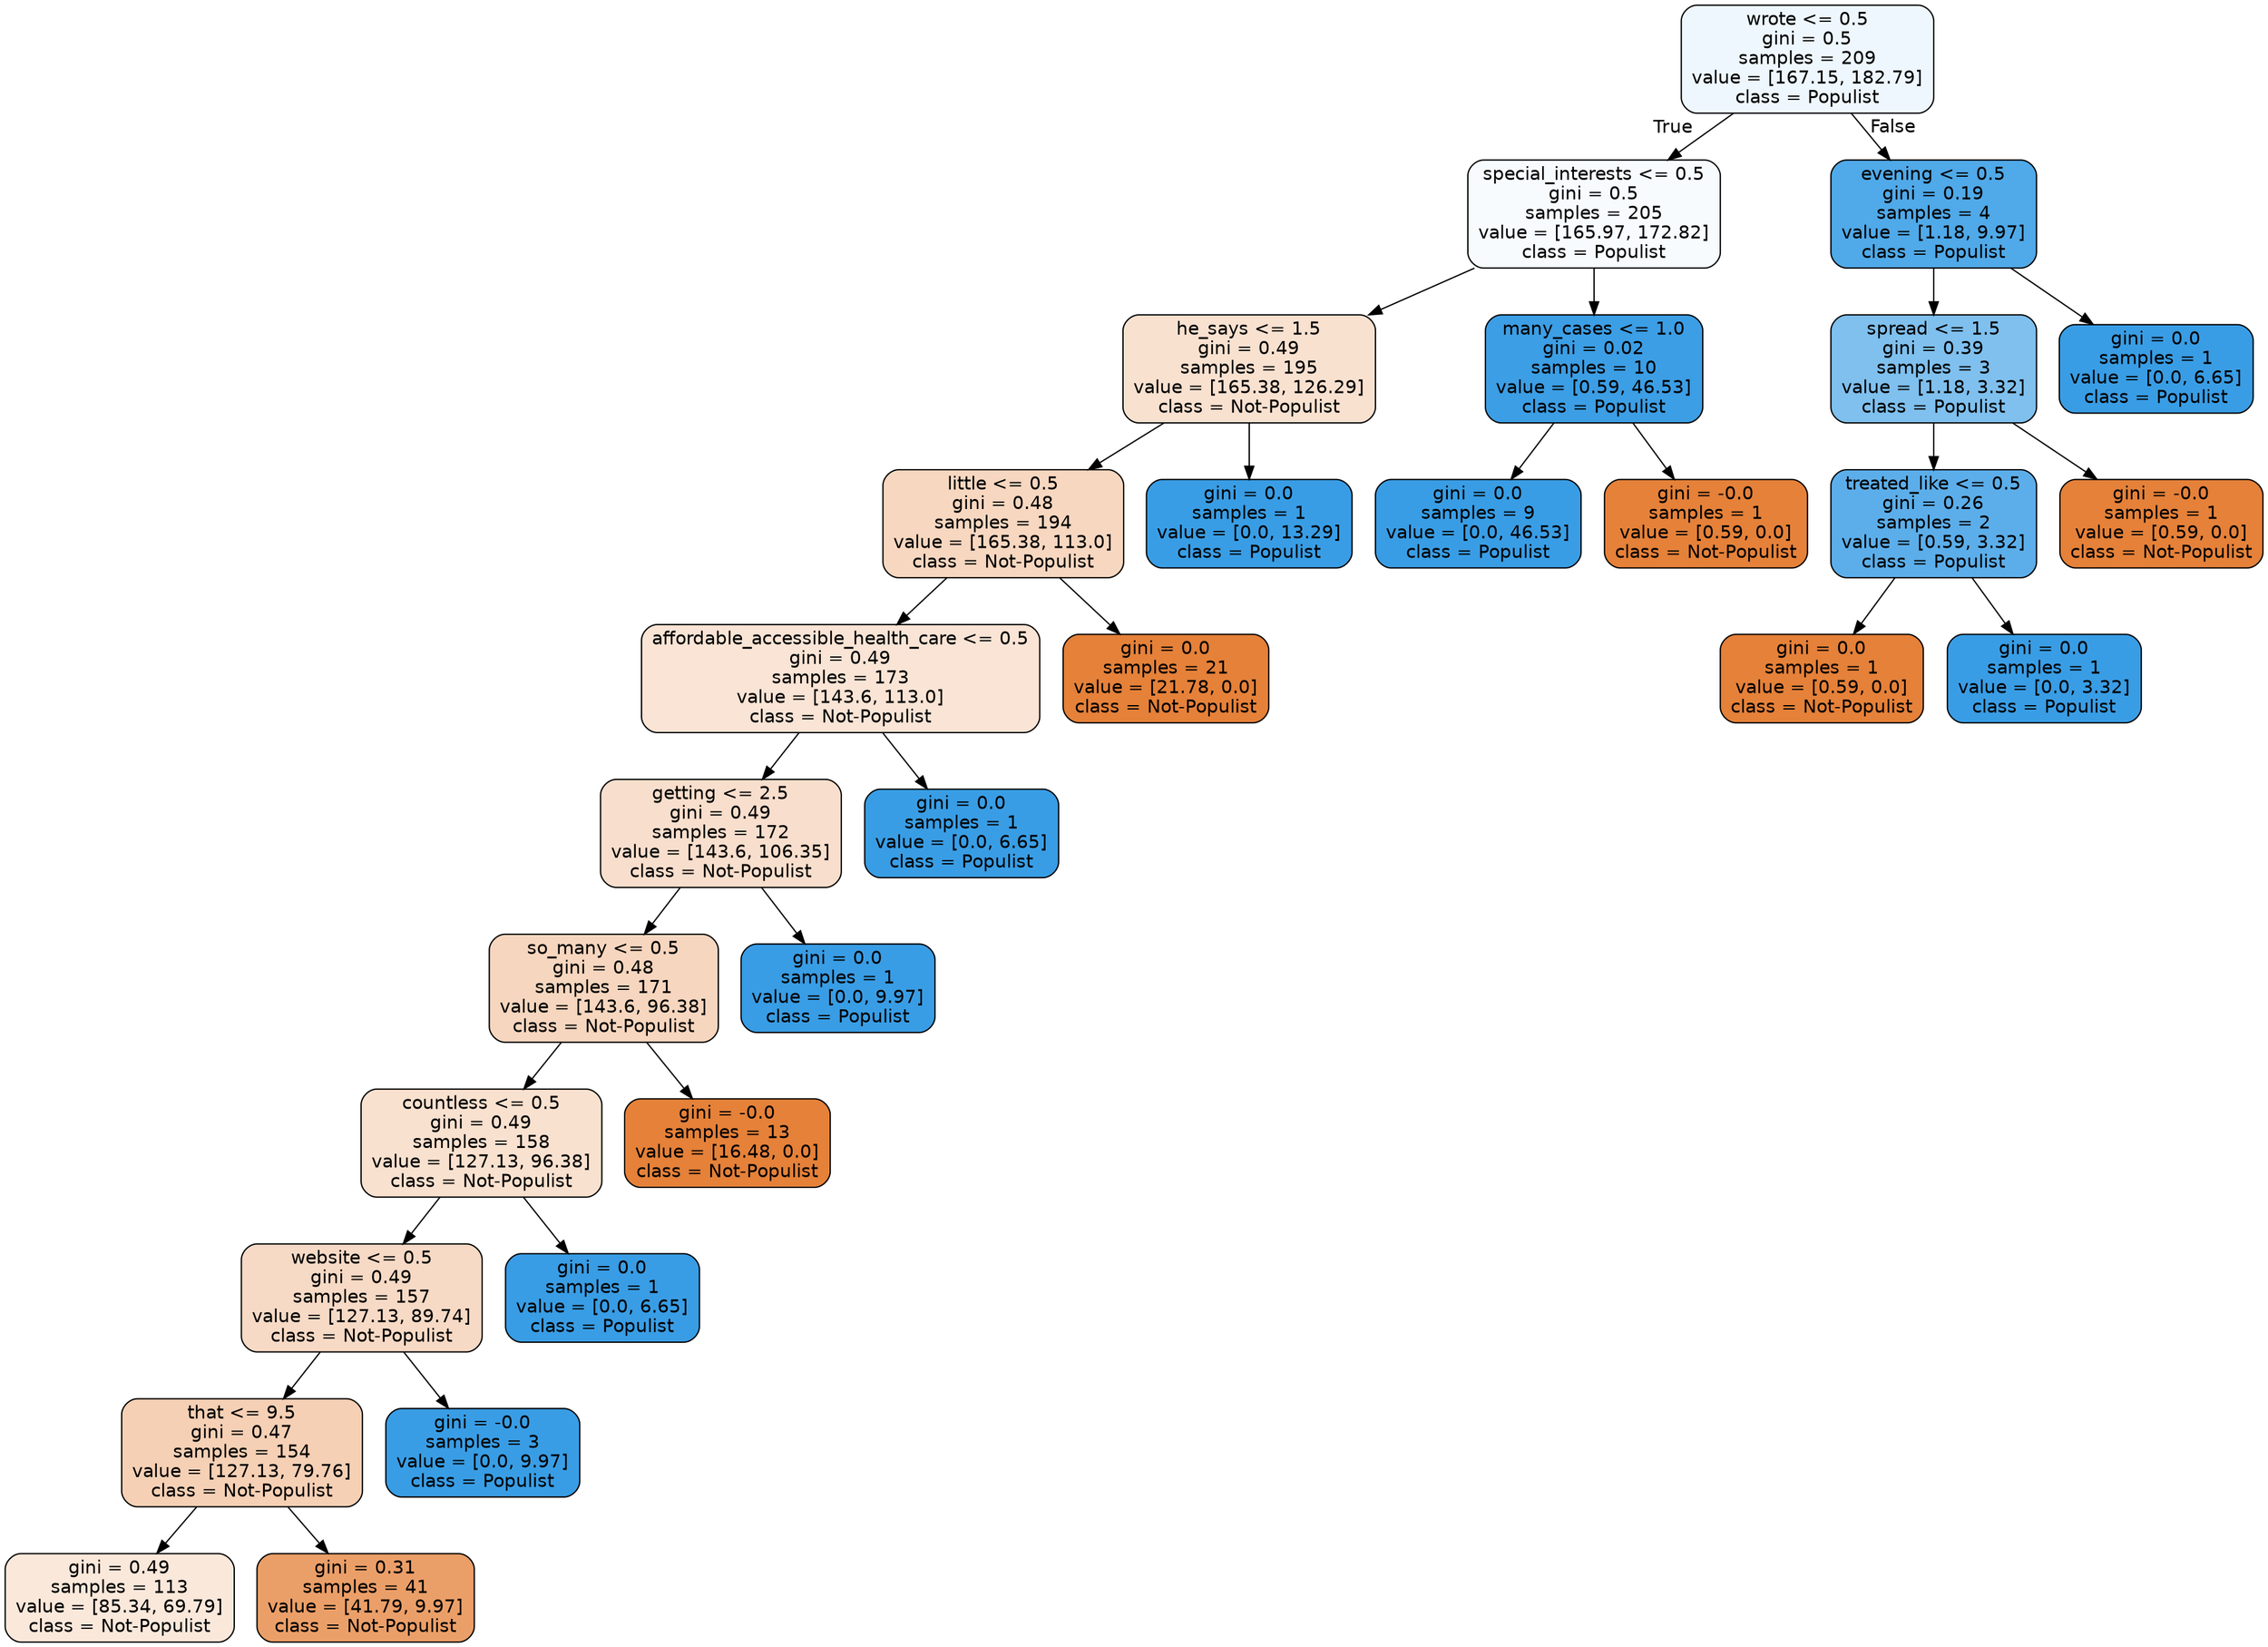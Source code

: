 digraph Tree {
node [shape=box, style="filled, rounded", color="black", fontname=helvetica] ;
edge [fontname=helvetica] ;
0 [label="wrote <= 0.5\ngini = 0.5\nsamples = 209\nvalue = [167.15, 182.79]\nclass = Populist", fillcolor="#eef7fd"] ;
1 [label="special_interests <= 0.5\ngini = 0.5\nsamples = 205\nvalue = [165.97, 172.82]\nclass = Populist", fillcolor="#f7fbfe"] ;
0 -> 1 [labeldistance=2.5, labelangle=45, headlabel="True"] ;
2 [label="he_says <= 1.5\ngini = 0.49\nsamples = 195\nvalue = [165.38, 126.29]\nclass = Not-Populist", fillcolor="#f9e1d0"] ;
1 -> 2 ;
3 [label="little <= 0.5\ngini = 0.48\nsamples = 194\nvalue = [165.38, 113.0]\nclass = Not-Populist", fillcolor="#f7d7c0"] ;
2 -> 3 ;
4 [label="affordable_accessible_health_care <= 0.5\ngini = 0.49\nsamples = 173\nvalue = [143.6, 113.0]\nclass = Not-Populist", fillcolor="#f9e4d5"] ;
3 -> 4 ;
5 [label="getting <= 2.5\ngini = 0.49\nsamples = 172\nvalue = [143.6, 106.35]\nclass = Not-Populist", fillcolor="#f8decc"] ;
4 -> 5 ;
6 [label="so_many <= 0.5\ngini = 0.48\nsamples = 171\nvalue = [143.6, 96.38]\nclass = Not-Populist", fillcolor="#f6d6be"] ;
5 -> 6 ;
7 [label="countless <= 0.5\ngini = 0.49\nsamples = 158\nvalue = [127.13, 96.38]\nclass = Not-Populist", fillcolor="#f9e1cf"] ;
6 -> 7 ;
8 [label="website <= 0.5\ngini = 0.49\nsamples = 157\nvalue = [127.13, 89.74]\nclass = Not-Populist", fillcolor="#f7dac5"] ;
7 -> 8 ;
9 [label="that <= 9.5\ngini = 0.47\nsamples = 154\nvalue = [127.13, 79.76]\nclass = Not-Populist", fillcolor="#f5d0b5"] ;
8 -> 9 ;
10 [label="gini = 0.49\nsamples = 113\nvalue = [85.34, 69.79]\nclass = Not-Populist", fillcolor="#fae8db"] ;
9 -> 10 ;
11 [label="gini = 0.31\nsamples = 41\nvalue = [41.79, 9.97]\nclass = Not-Populist", fillcolor="#eb9f68"] ;
9 -> 11 ;
12 [label="gini = -0.0\nsamples = 3\nvalue = [0.0, 9.97]\nclass = Populist", fillcolor="#399de5"] ;
8 -> 12 ;
13 [label="gini = 0.0\nsamples = 1\nvalue = [0.0, 6.65]\nclass = Populist", fillcolor="#399de5"] ;
7 -> 13 ;
14 [label="gini = -0.0\nsamples = 13\nvalue = [16.48, 0.0]\nclass = Not-Populist", fillcolor="#e58139"] ;
6 -> 14 ;
15 [label="gini = 0.0\nsamples = 1\nvalue = [0.0, 9.97]\nclass = Populist", fillcolor="#399de5"] ;
5 -> 15 ;
16 [label="gini = 0.0\nsamples = 1\nvalue = [0.0, 6.65]\nclass = Populist", fillcolor="#399de5"] ;
4 -> 16 ;
17 [label="gini = 0.0\nsamples = 21\nvalue = [21.78, 0.0]\nclass = Not-Populist", fillcolor="#e58139"] ;
3 -> 17 ;
18 [label="gini = 0.0\nsamples = 1\nvalue = [0.0, 13.29]\nclass = Populist", fillcolor="#399de5"] ;
2 -> 18 ;
19 [label="many_cases <= 1.0\ngini = 0.02\nsamples = 10\nvalue = [0.59, 46.53]\nclass = Populist", fillcolor="#3c9ee5"] ;
1 -> 19 ;
20 [label="gini = 0.0\nsamples = 9\nvalue = [0.0, 46.53]\nclass = Populist", fillcolor="#399de5"] ;
19 -> 20 ;
21 [label="gini = -0.0\nsamples = 1\nvalue = [0.59, 0.0]\nclass = Not-Populist", fillcolor="#e58139"] ;
19 -> 21 ;
22 [label="evening <= 0.5\ngini = 0.19\nsamples = 4\nvalue = [1.18, 9.97]\nclass = Populist", fillcolor="#50a9e8"] ;
0 -> 22 [labeldistance=2.5, labelangle=-45, headlabel="False"] ;
23 [label="spread <= 1.5\ngini = 0.39\nsamples = 3\nvalue = [1.18, 3.32]\nclass = Populist", fillcolor="#7fc0ee"] ;
22 -> 23 ;
24 [label="treated_like <= 0.5\ngini = 0.26\nsamples = 2\nvalue = [0.59, 3.32]\nclass = Populist", fillcolor="#5caeea"] ;
23 -> 24 ;
25 [label="gini = 0.0\nsamples = 1\nvalue = [0.59, 0.0]\nclass = Not-Populist", fillcolor="#e58139"] ;
24 -> 25 ;
26 [label="gini = 0.0\nsamples = 1\nvalue = [0.0, 3.32]\nclass = Populist", fillcolor="#399de5"] ;
24 -> 26 ;
27 [label="gini = -0.0\nsamples = 1\nvalue = [0.59, 0.0]\nclass = Not-Populist", fillcolor="#e58139"] ;
23 -> 27 ;
28 [label="gini = 0.0\nsamples = 1\nvalue = [0.0, 6.65]\nclass = Populist", fillcolor="#399de5"] ;
22 -> 28 ;
}